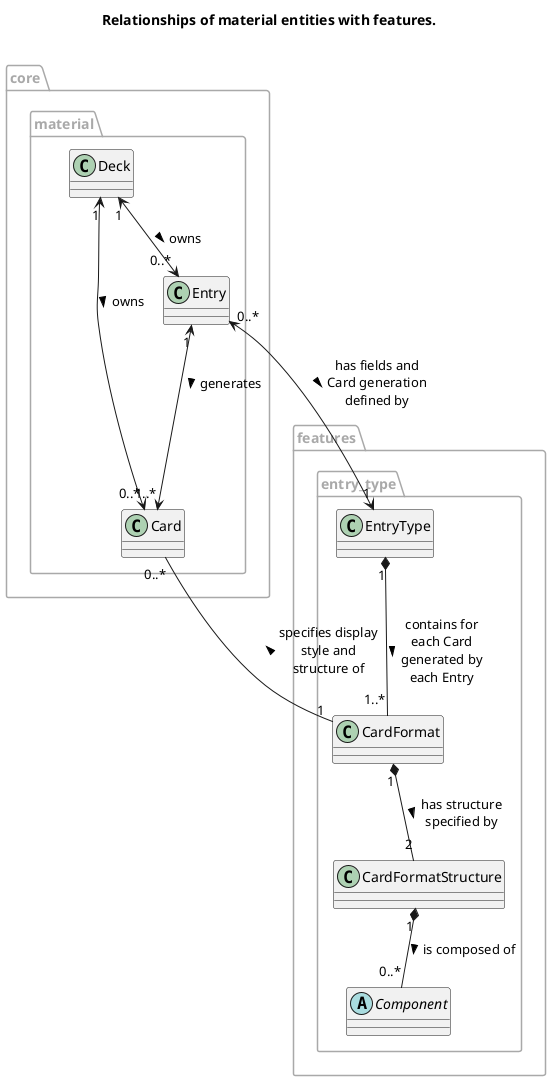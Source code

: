 @startuml

skinparam maxMessageSize 100
skinparam shadowing false
skinparam package {
  BorderColor darkgray
  FontColor darkgray
}

title Relationships of material entities with features.\n

package core.material {
  class Card
  class Entry
  class Deck
}

Deck "1" <--> "0..*" Entry : owns >
Entry "1" <--> "1..*" Card : generates >
Deck "1" <--> "0..*" Card : owns >

package features.entry_type {
  class EntryType
  class CardFormat
  class CardFormatStructure
  abstract class Component
}

Entry "0..*" <--> "1" EntryType : has fields and Card generation defined by >
EntryType "1" *-- "1..*" CardFormat : contains for each Card generated by each Entry >
CardFormat "1" --- "0..*" Card : specifies display style and structure of >

CardFormat "1" *-- "2" CardFormatStructure : has structure specified by >
CardFormatStructure "1" *-- "0..*" Component : is composed of >

@enduml